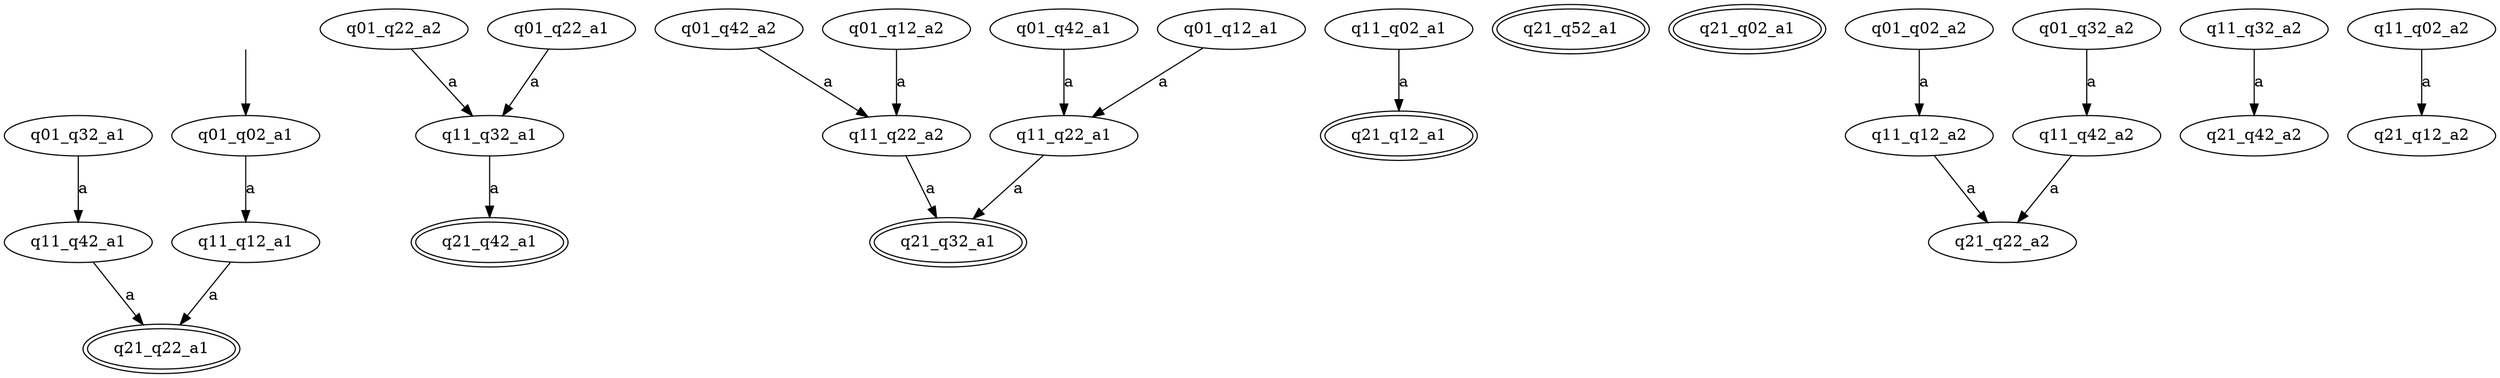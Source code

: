 digraph dot {
  q21_q22_a1 [peripheries = 2];
  q21_q42_a1 [peripheries = 2];
  q21_q32_a1 [peripheries = 2];
  q21_q12_a1 [peripheries = 2];
  q21_q52_a1 [peripheries = 2];
  q21_q02_a1 [peripheries = 2];
  to_q01_q02_a1 [shape = none,label=""];
  to_q01_q02_a1 -> q01_q02_a1;
  q11_q42_a2 -> q21_q22_a2 [label = "a"];
  q11_q42_a1 -> q21_q22_a1 [label = "a"];
  q11_q32_a2 -> q21_q42_a2 [label = "a"];
  q11_q32_a1 -> q21_q42_a1 [label = "a"];
  q11_q22_a2 -> q21_q32_a1 [label = "a"];
  q11_q22_a1 -> q21_q32_a1 [label = "a"];
  q11_q12_a2 -> q21_q22_a2 [label = "a"];
  q11_q12_a1 -> q21_q22_a1 [label = "a"];
  q11_q02_a2 -> q21_q12_a2 [label = "a"];
  q11_q02_a1 -> q21_q12_a1 [label = "a"];
  q01_q42_a2 -> q11_q22_a2 [label = "a"];
  q01_q42_a1 -> q11_q22_a1 [label = "a"];
  q01_q32_a2 -> q11_q42_a2 [label = "a"];
  q01_q32_a1 -> q11_q42_a1 [label = "a"];
  q01_q22_a2 -> q11_q32_a1 [label = "a"];
  q01_q22_a1 -> q11_q32_a1 [label = "a"];
  q01_q12_a2 -> q11_q22_a2 [label = "a"];
  q01_q12_a1 -> q11_q22_a1 [label = "a"];
  q01_q02_a2 -> q11_q12_a2 [label = "a"];
  q01_q02_a1 -> q11_q12_a1 [label = "a"];
}
